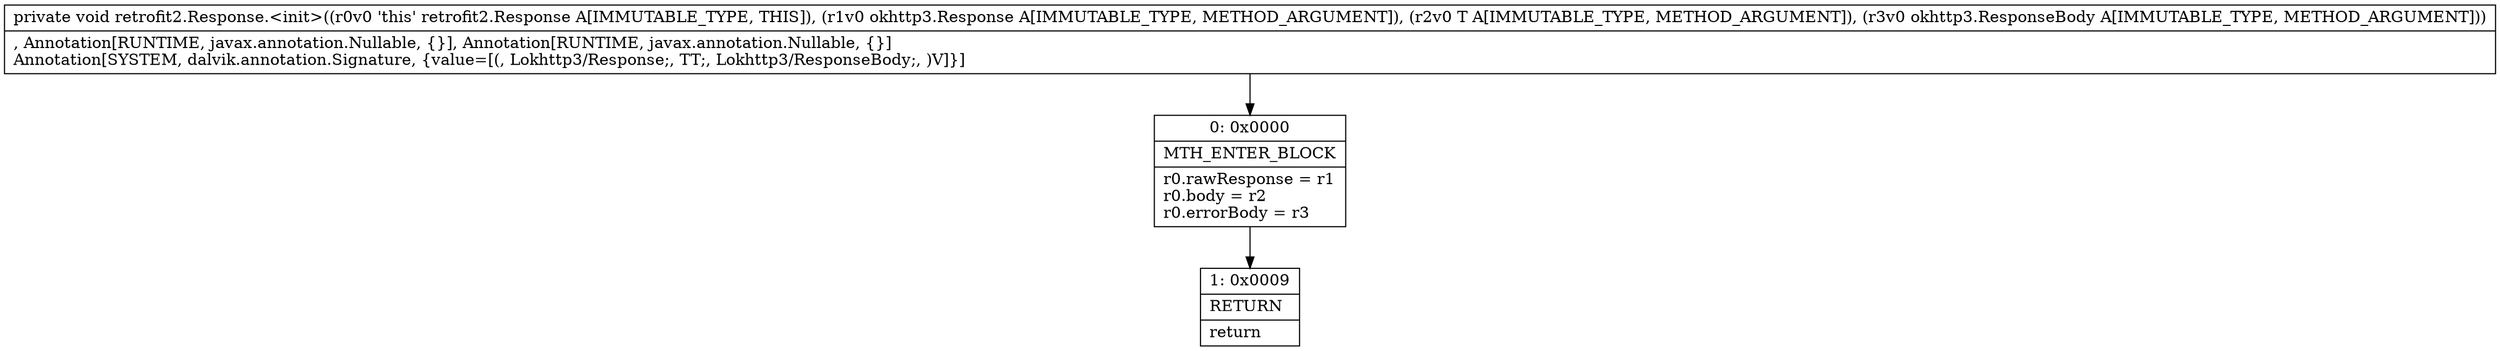 digraph "CFG forretrofit2.Response.\<init\>(Lokhttp3\/Response;Ljava\/lang\/Object;Lokhttp3\/ResponseBody;)V" {
Node_0 [shape=record,label="{0\:\ 0x0000|MTH_ENTER_BLOCK\l|r0.rawResponse = r1\lr0.body = r2\lr0.errorBody = r3\l}"];
Node_1 [shape=record,label="{1\:\ 0x0009|RETURN\l|return\l}"];
MethodNode[shape=record,label="{private void retrofit2.Response.\<init\>((r0v0 'this' retrofit2.Response A[IMMUTABLE_TYPE, THIS]), (r1v0 okhttp3.Response A[IMMUTABLE_TYPE, METHOD_ARGUMENT]), (r2v0 T A[IMMUTABLE_TYPE, METHOD_ARGUMENT]), (r3v0 okhttp3.ResponseBody A[IMMUTABLE_TYPE, METHOD_ARGUMENT]))  | , Annotation[RUNTIME, javax.annotation.Nullable, \{\}], Annotation[RUNTIME, javax.annotation.Nullable, \{\}]\lAnnotation[SYSTEM, dalvik.annotation.Signature, \{value=[(, Lokhttp3\/Response;, TT;, Lokhttp3\/ResponseBody;, )V]\}]\l}"];
MethodNode -> Node_0;
Node_0 -> Node_1;
}

